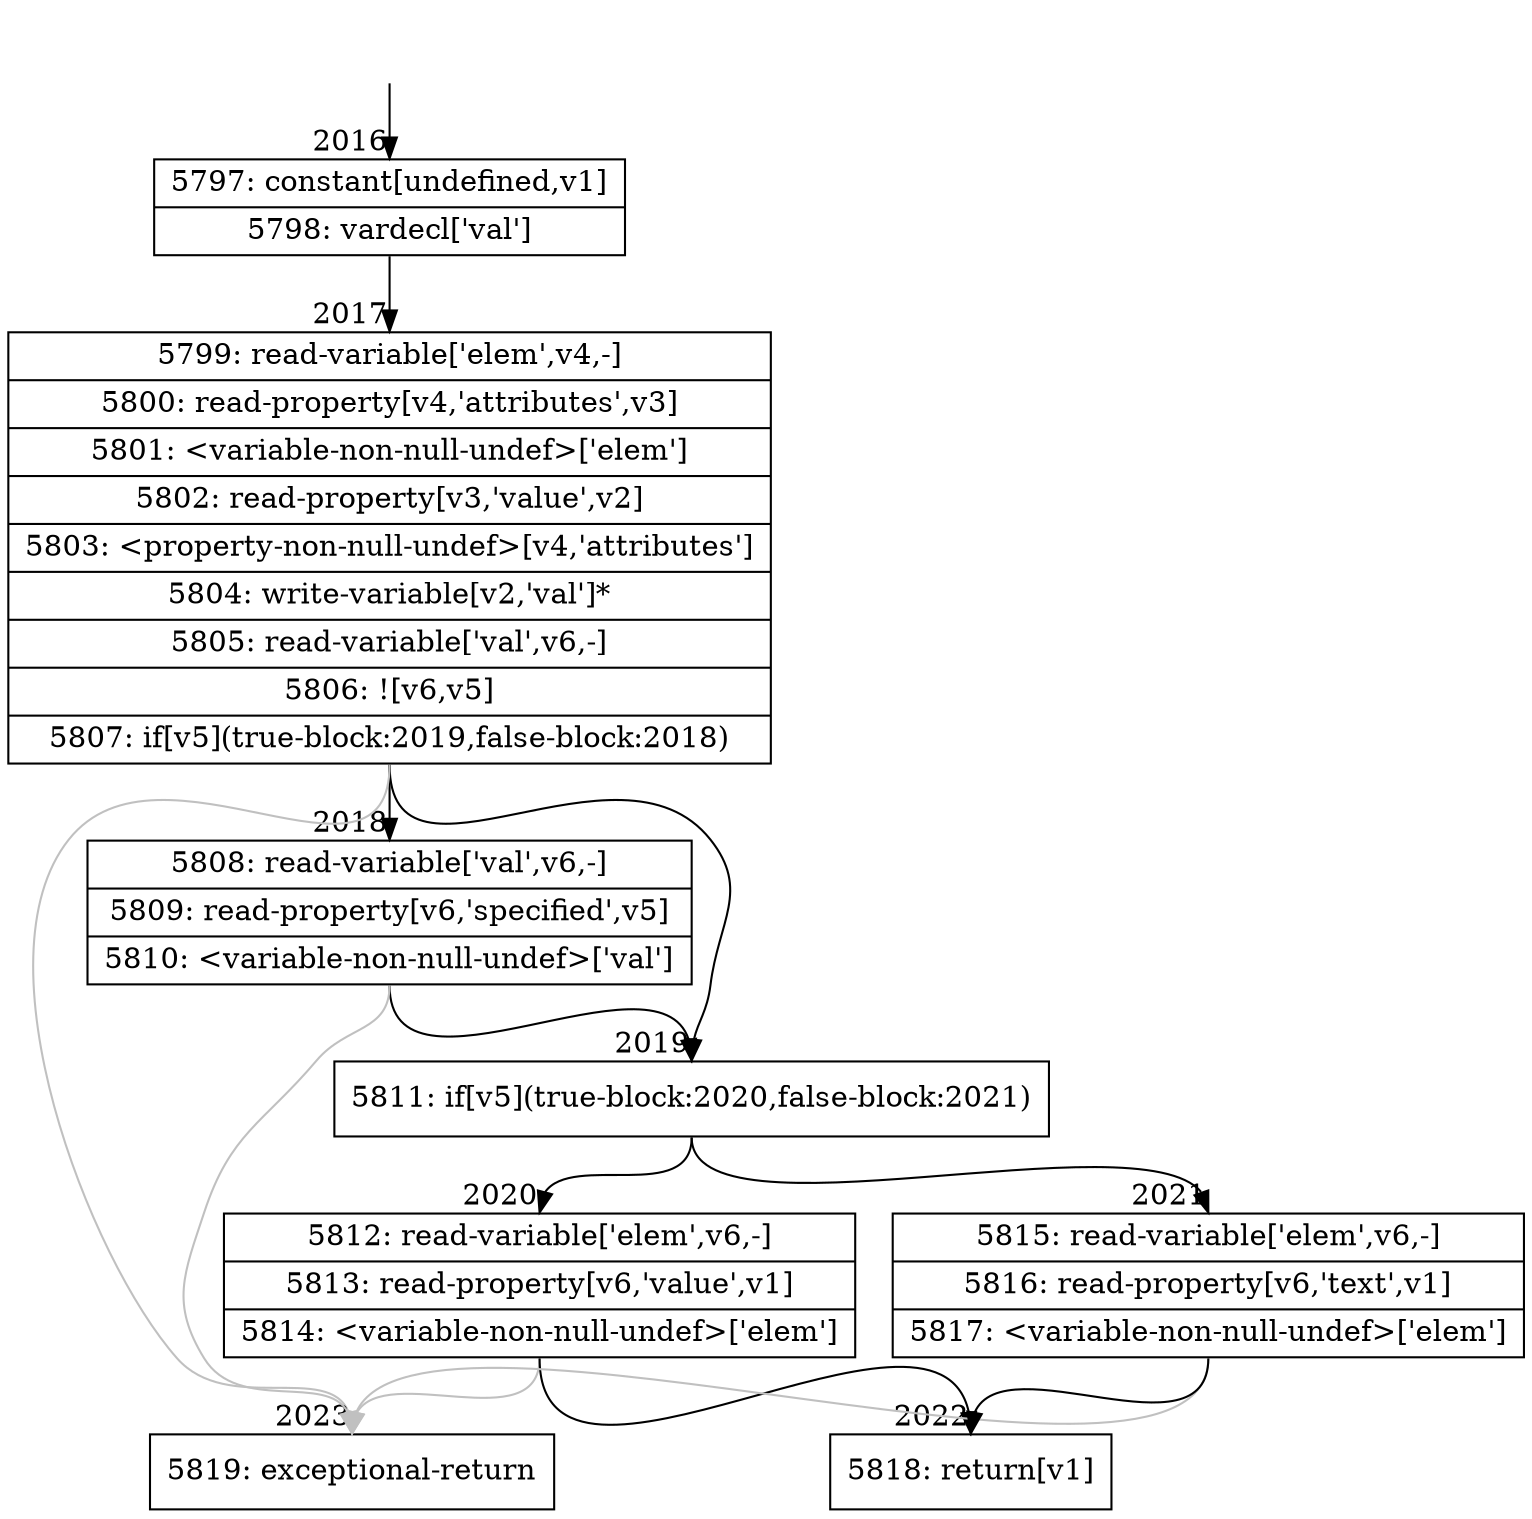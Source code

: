 digraph {
rankdir="TD"
BB_entry140[shape=none,label=""];
BB_entry140 -> BB2016 [tailport=s, headport=n, headlabel="    2016"]
BB2016 [shape=record label="{5797: constant[undefined,v1]|5798: vardecl['val']}" ] 
BB2016 -> BB2017 [tailport=s, headport=n, headlabel="      2017"]
BB2017 [shape=record label="{5799: read-variable['elem',v4,-]|5800: read-property[v4,'attributes',v3]|5801: \<variable-non-null-undef\>['elem']|5802: read-property[v3,'value',v2]|5803: \<property-non-null-undef\>[v4,'attributes']|5804: write-variable[v2,'val']*|5805: read-variable['val',v6,-]|5806: ![v6,v5]|5807: if[v5](true-block:2019,false-block:2018)}" ] 
BB2017 -> BB2019 [tailport=s, headport=n, headlabel="      2019"]
BB2017 -> BB2018 [tailport=s, headport=n, headlabel="      2018"]
BB2017 -> BB2023 [tailport=s, headport=n, color=gray, headlabel="      2023"]
BB2018 [shape=record label="{5808: read-variable['val',v6,-]|5809: read-property[v6,'specified',v5]|5810: \<variable-non-null-undef\>['val']}" ] 
BB2018 -> BB2019 [tailport=s, headport=n]
BB2018 -> BB2023 [tailport=s, headport=n, color=gray]
BB2019 [shape=record label="{5811: if[v5](true-block:2020,false-block:2021)}" ] 
BB2019 -> BB2020 [tailport=s, headport=n, headlabel="      2020"]
BB2019 -> BB2021 [tailport=s, headport=n, headlabel="      2021"]
BB2020 [shape=record label="{5812: read-variable['elem',v6,-]|5813: read-property[v6,'value',v1]|5814: \<variable-non-null-undef\>['elem']}" ] 
BB2020 -> BB2022 [tailport=s, headport=n, headlabel="      2022"]
BB2020 -> BB2023 [tailport=s, headport=n, color=gray]
BB2021 [shape=record label="{5815: read-variable['elem',v6,-]|5816: read-property[v6,'text',v1]|5817: \<variable-non-null-undef\>['elem']}" ] 
BB2021 -> BB2022 [tailport=s, headport=n]
BB2021 -> BB2023 [tailport=s, headport=n, color=gray]
BB2022 [shape=record label="{5818: return[v1]}" ] 
BB2023 [shape=record label="{5819: exceptional-return}" ] 
}
